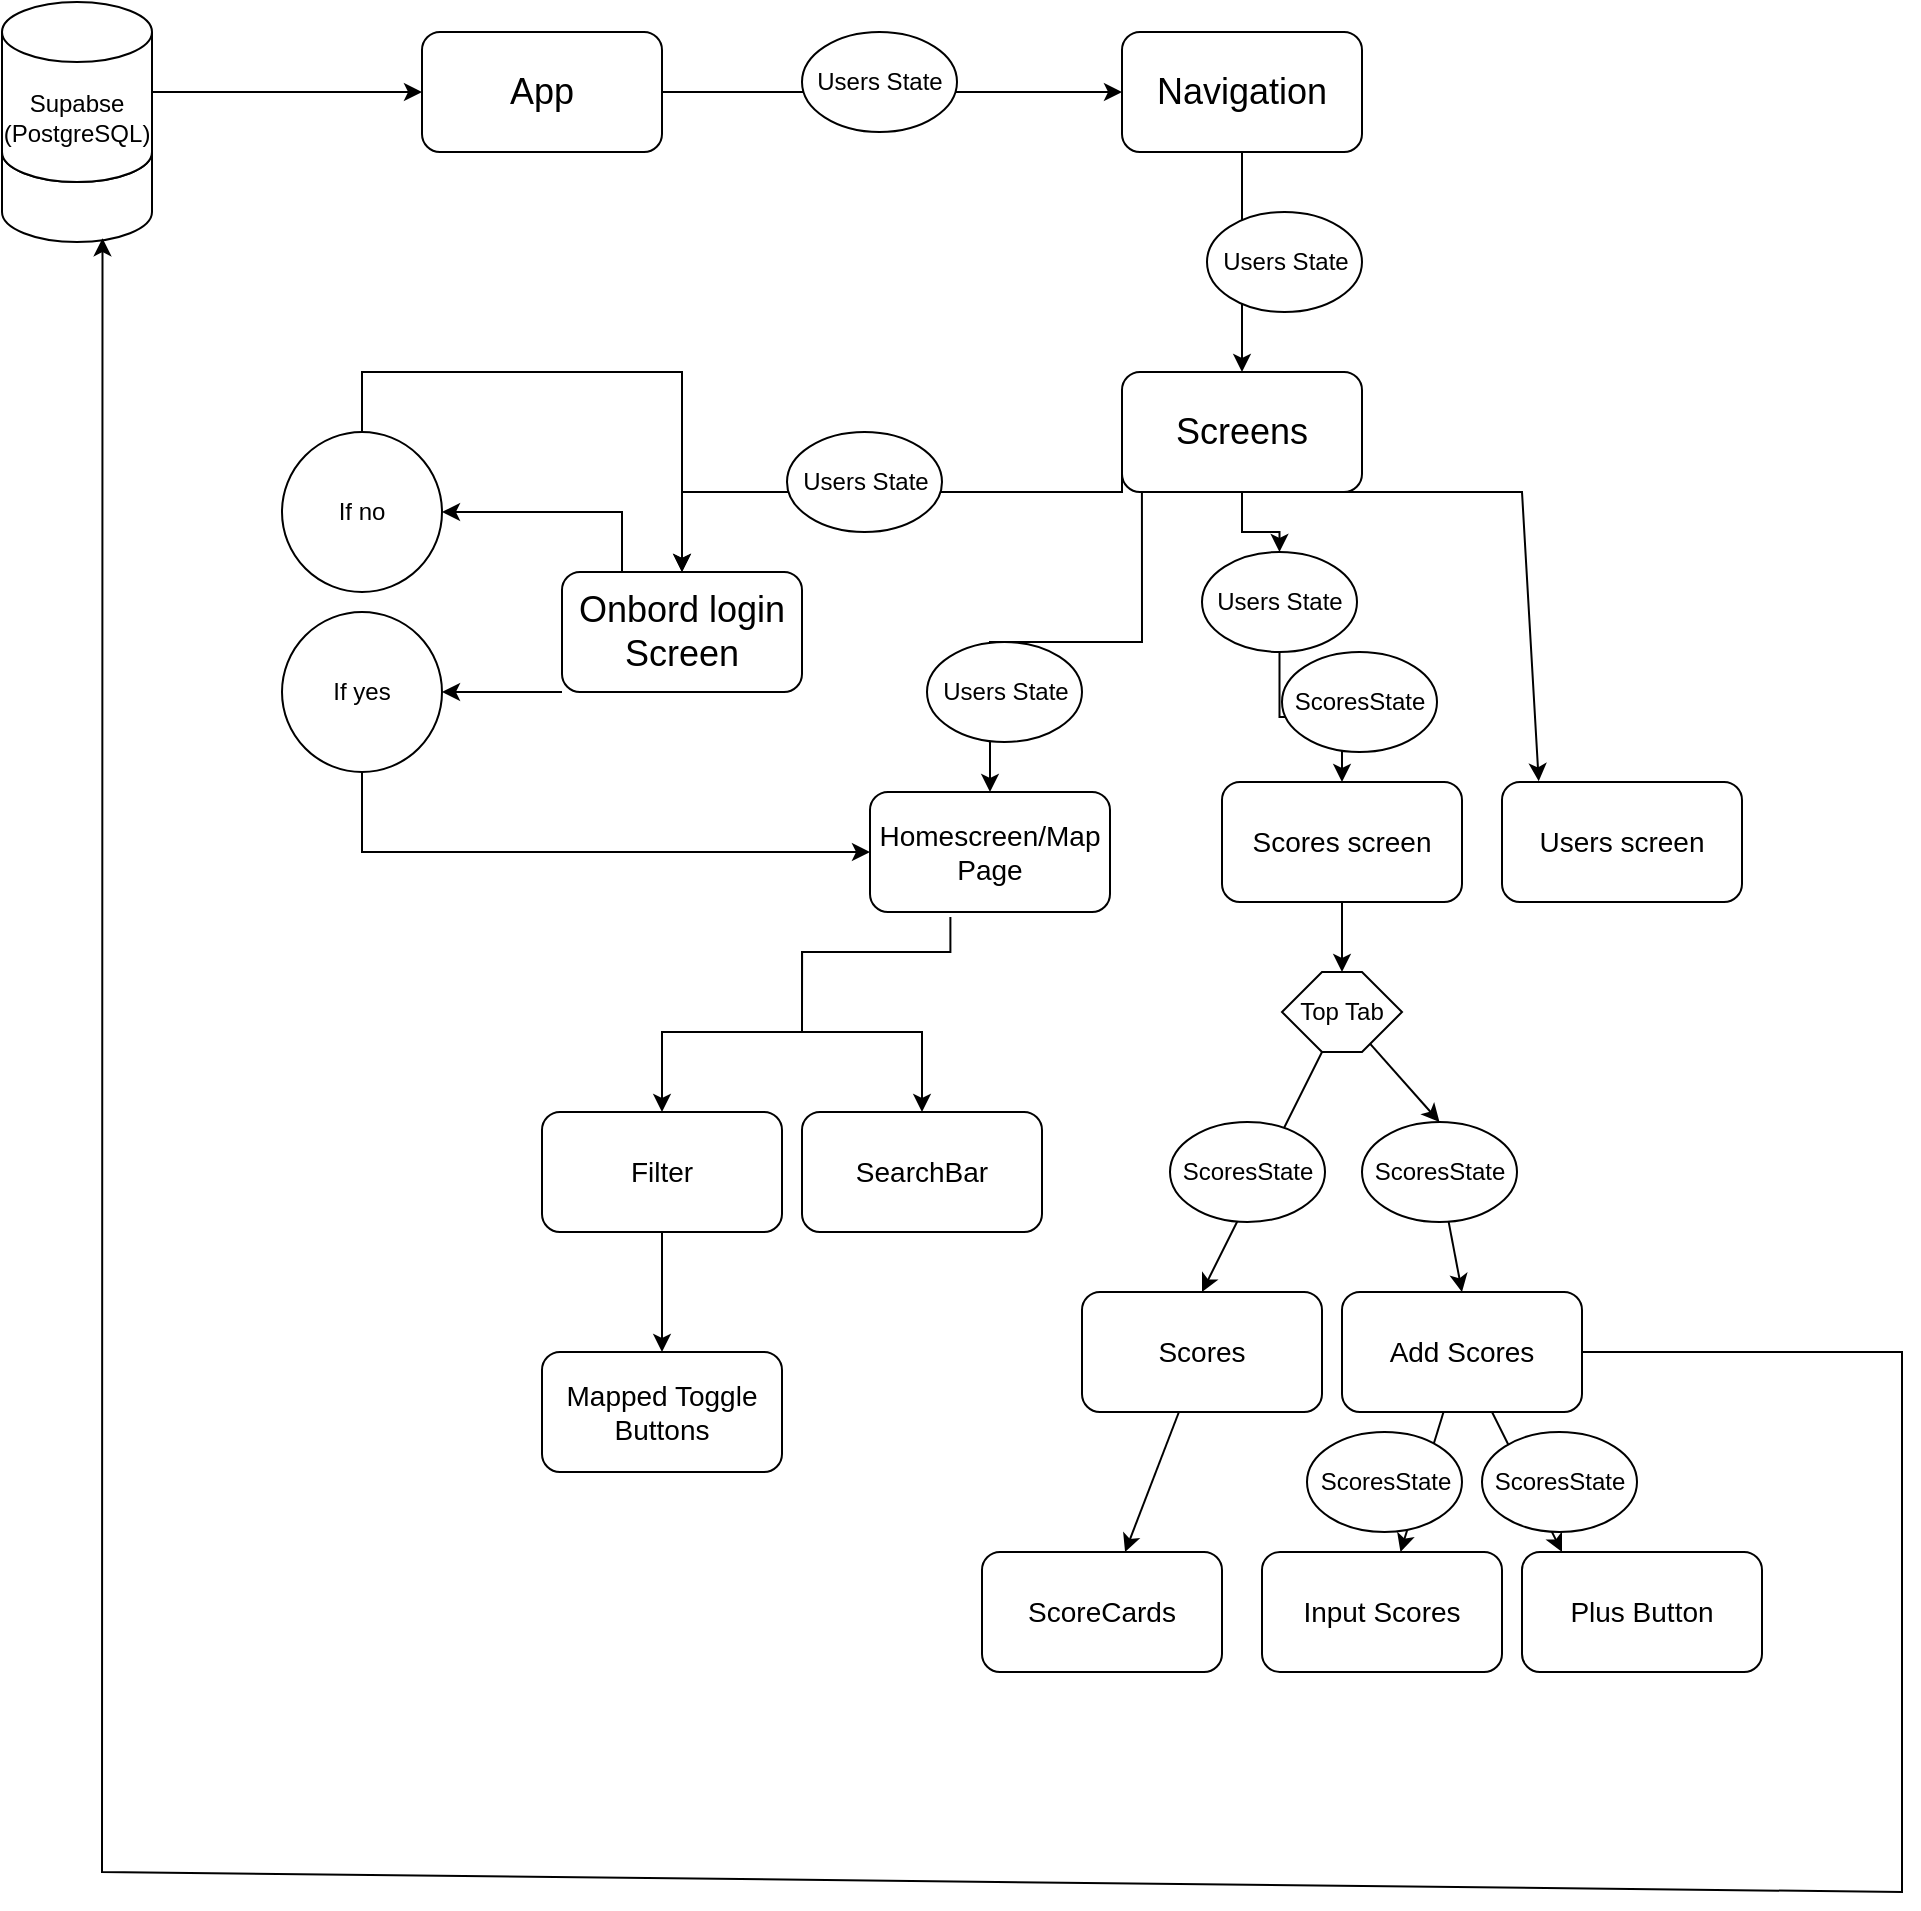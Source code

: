 <mxfile version="21.6.8" type="device">
  <diagram id="C5RBs43oDa-KdzZeNtuy" name="Page-1">
    <mxGraphModel dx="2876" dy="1137" grid="1" gridSize="10" guides="1" tooltips="1" connect="1" arrows="1" fold="1" page="1" pageScale="1" pageWidth="827" pageHeight="1169" math="0" shadow="0">
      <root>
        <mxCell id="WIyWlLk6GJQsqaUBKTNV-0" />
        <mxCell id="WIyWlLk6GJQsqaUBKTNV-1" parent="WIyWlLk6GJQsqaUBKTNV-0" />
        <mxCell id="rPmgqzO9JIhBTBhEzBaf-5" style="edgeStyle=orthogonalEdgeStyle;rounded=0;orthogonalLoop=1;jettySize=auto;html=1;exitX=1;exitY=0.5;exitDx=0;exitDy=0;" edge="1" parent="WIyWlLk6GJQsqaUBKTNV-1" source="rPmgqzO9JIhBTBhEzBaf-1" target="rPmgqzO9JIhBTBhEzBaf-3">
          <mxGeometry relative="1" as="geometry" />
        </mxCell>
        <mxCell id="rPmgqzO9JIhBTBhEzBaf-1" value="&lt;font style=&quot;font-size: 18px;&quot;&gt;App&lt;/font&gt;" style="rounded=1;whiteSpace=wrap;html=1;" vertex="1" parent="WIyWlLk6GJQsqaUBKTNV-1">
          <mxGeometry x="40" y="150" width="120" height="60" as="geometry" />
        </mxCell>
        <mxCell id="rPmgqzO9JIhBTBhEzBaf-6" style="edgeStyle=orthogonalEdgeStyle;rounded=0;orthogonalLoop=1;jettySize=auto;html=1;exitX=0.5;exitY=1;exitDx=0;exitDy=0;" edge="1" parent="WIyWlLk6GJQsqaUBKTNV-1" source="rPmgqzO9JIhBTBhEzBaf-3" target="rPmgqzO9JIhBTBhEzBaf-4">
          <mxGeometry relative="1" as="geometry" />
        </mxCell>
        <mxCell id="rPmgqzO9JIhBTBhEzBaf-3" value="&lt;span style=&quot;font-size: 18px;&quot;&gt;Navigation&lt;/span&gt;" style="rounded=1;whiteSpace=wrap;html=1;" vertex="1" parent="WIyWlLk6GJQsqaUBKTNV-1">
          <mxGeometry x="390" y="150" width="120" height="60" as="geometry" />
        </mxCell>
        <mxCell id="rPmgqzO9JIhBTBhEzBaf-11" style="edgeStyle=orthogonalEdgeStyle;rounded=0;orthogonalLoop=1;jettySize=auto;html=1;entryX=0.5;entryY=0;entryDx=0;entryDy=0;exitX=0;exitY=0.5;exitDx=0;exitDy=0;" edge="1" parent="WIyWlLk6GJQsqaUBKTNV-1" source="rPmgqzO9JIhBTBhEzBaf-4" target="rPmgqzO9JIhBTBhEzBaf-9">
          <mxGeometry relative="1" as="geometry">
            <Array as="points">
              <mxPoint x="390" y="380" />
              <mxPoint x="170" y="380" />
            </Array>
          </mxGeometry>
        </mxCell>
        <mxCell id="rPmgqzO9JIhBTBhEzBaf-13" style="edgeStyle=orthogonalEdgeStyle;rounded=0;orthogonalLoop=1;jettySize=auto;html=1;exitX=0.083;exitY=1;exitDx=0;exitDy=0;exitPerimeter=0;" edge="1" parent="WIyWlLk6GJQsqaUBKTNV-1" source="rPmgqzO9JIhBTBhEzBaf-4" target="rPmgqzO9JIhBTBhEzBaf-12">
          <mxGeometry relative="1" as="geometry" />
        </mxCell>
        <mxCell id="rPmgqzO9JIhBTBhEzBaf-24" style="edgeStyle=orthogonalEdgeStyle;rounded=0;orthogonalLoop=1;jettySize=auto;html=1;" edge="1" parent="WIyWlLk6GJQsqaUBKTNV-1" source="rPmgqzO9JIhBTBhEzBaf-77" target="rPmgqzO9JIhBTBhEzBaf-23">
          <mxGeometry relative="1" as="geometry" />
        </mxCell>
        <mxCell id="rPmgqzO9JIhBTBhEzBaf-63" style="edgeStyle=none;rounded=0;orthogonalLoop=1;jettySize=auto;html=1;entryX=0.153;entryY=-0.006;entryDx=0;entryDy=0;entryPerimeter=0;exitX=0.75;exitY=1;exitDx=0;exitDy=0;" edge="1" parent="WIyWlLk6GJQsqaUBKTNV-1" source="rPmgqzO9JIhBTBhEzBaf-4" target="rPmgqzO9JIhBTBhEzBaf-62">
          <mxGeometry relative="1" as="geometry">
            <mxPoint x="730" y="360" as="targetPoint" />
            <Array as="points">
              <mxPoint x="590" y="380" />
            </Array>
          </mxGeometry>
        </mxCell>
        <mxCell id="rPmgqzO9JIhBTBhEzBaf-4" value="&lt;span style=&quot;font-size: 18px;&quot;&gt;Screens&lt;/span&gt;" style="rounded=1;whiteSpace=wrap;html=1;" vertex="1" parent="WIyWlLk6GJQsqaUBKTNV-1">
          <mxGeometry x="390" y="320" width="120" height="60" as="geometry" />
        </mxCell>
        <mxCell id="rPmgqzO9JIhBTBhEzBaf-68" style="edgeStyle=none;rounded=0;orthogonalLoop=1;jettySize=auto;html=1;entryX=1;entryY=0.5;entryDx=0;entryDy=0;exitX=0;exitY=1;exitDx=0;exitDy=0;" edge="1" parent="WIyWlLk6GJQsqaUBKTNV-1" source="rPmgqzO9JIhBTBhEzBaf-9" target="rPmgqzO9JIhBTBhEzBaf-67">
          <mxGeometry relative="1" as="geometry" />
        </mxCell>
        <mxCell id="rPmgqzO9JIhBTBhEzBaf-71" style="edgeStyle=none;rounded=0;orthogonalLoop=1;jettySize=auto;html=1;exitX=0.25;exitY=0;exitDx=0;exitDy=0;" edge="1" parent="WIyWlLk6GJQsqaUBKTNV-1" source="rPmgqzO9JIhBTBhEzBaf-9" target="rPmgqzO9JIhBTBhEzBaf-70">
          <mxGeometry relative="1" as="geometry">
            <Array as="points">
              <mxPoint x="140" y="390" />
            </Array>
          </mxGeometry>
        </mxCell>
        <mxCell id="rPmgqzO9JIhBTBhEzBaf-9" value="&lt;span style=&quot;font-size: 18px;&quot;&gt;Onbord login Screen&lt;/span&gt;" style="rounded=1;whiteSpace=wrap;html=1;" vertex="1" parent="WIyWlLk6GJQsqaUBKTNV-1">
          <mxGeometry x="110" y="420" width="120" height="60" as="geometry" />
        </mxCell>
        <mxCell id="rPmgqzO9JIhBTBhEzBaf-18" style="edgeStyle=orthogonalEdgeStyle;rounded=0;orthogonalLoop=1;jettySize=auto;html=1;exitX=0.335;exitY=1.041;exitDx=0;exitDy=0;exitPerimeter=0;" edge="1" parent="WIyWlLk6GJQsqaUBKTNV-1" source="rPmgqzO9JIhBTBhEzBaf-12" target="rPmgqzO9JIhBTBhEzBaf-15">
          <mxGeometry relative="1" as="geometry">
            <mxPoint x="244" y="610" as="sourcePoint" />
            <Array as="points">
              <mxPoint x="304" y="610" />
              <mxPoint x="230" y="610" />
              <mxPoint x="230" y="650" />
              <mxPoint x="290" y="650" />
            </Array>
          </mxGeometry>
        </mxCell>
        <mxCell id="rPmgqzO9JIhBTBhEzBaf-19" style="edgeStyle=orthogonalEdgeStyle;rounded=0;orthogonalLoop=1;jettySize=auto;html=1;" edge="1" parent="WIyWlLk6GJQsqaUBKTNV-1" target="rPmgqzO9JIhBTBhEzBaf-14">
          <mxGeometry relative="1" as="geometry">
            <mxPoint x="230.048" y="610" as="sourcePoint" />
            <Array as="points">
              <mxPoint x="230" y="650" />
              <mxPoint x="160" y="650" />
            </Array>
          </mxGeometry>
        </mxCell>
        <mxCell id="rPmgqzO9JIhBTBhEzBaf-12" value="&lt;font style=&quot;font-size: 14px;&quot;&gt;Homescreen/Map Page&lt;/font&gt;" style="rounded=1;whiteSpace=wrap;html=1;" vertex="1" parent="WIyWlLk6GJQsqaUBKTNV-1">
          <mxGeometry x="264" y="530" width="120" height="60" as="geometry" />
        </mxCell>
        <mxCell id="rPmgqzO9JIhBTBhEzBaf-22" style="edgeStyle=orthogonalEdgeStyle;rounded=0;orthogonalLoop=1;jettySize=auto;html=1;" edge="1" parent="WIyWlLk6GJQsqaUBKTNV-1" source="rPmgqzO9JIhBTBhEzBaf-14" target="rPmgqzO9JIhBTBhEzBaf-20">
          <mxGeometry relative="1" as="geometry" />
        </mxCell>
        <mxCell id="rPmgqzO9JIhBTBhEzBaf-14" value="&lt;font style=&quot;font-size: 14px;&quot;&gt;Filter&lt;/font&gt;" style="rounded=1;whiteSpace=wrap;html=1;" vertex="1" parent="WIyWlLk6GJQsqaUBKTNV-1">
          <mxGeometry x="100" y="690" width="120" height="60" as="geometry" />
        </mxCell>
        <mxCell id="rPmgqzO9JIhBTBhEzBaf-15" value="&lt;font style=&quot;font-size: 14px;&quot;&gt;SearchBar&lt;br&gt;&lt;/font&gt;" style="rounded=1;whiteSpace=wrap;html=1;" vertex="1" parent="WIyWlLk6GJQsqaUBKTNV-1">
          <mxGeometry x="230" y="690" width="120" height="60" as="geometry" />
        </mxCell>
        <mxCell id="rPmgqzO9JIhBTBhEzBaf-20" value="&lt;span style=&quot;font-size: 14px;&quot;&gt;Mapped Toggle Buttons&lt;/span&gt;" style="rounded=1;whiteSpace=wrap;html=1;" vertex="1" parent="WIyWlLk6GJQsqaUBKTNV-1">
          <mxGeometry x="100" y="810" width="120" height="60" as="geometry" />
        </mxCell>
        <mxCell id="rPmgqzO9JIhBTBhEzBaf-28" style="edgeStyle=orthogonalEdgeStyle;rounded=0;orthogonalLoop=1;jettySize=auto;html=1;entryX=0.5;entryY=0;entryDx=0;entryDy=0;" edge="1" parent="WIyWlLk6GJQsqaUBKTNV-1" source="rPmgqzO9JIhBTBhEzBaf-23" target="rPmgqzO9JIhBTBhEzBaf-27">
          <mxGeometry relative="1" as="geometry" />
        </mxCell>
        <mxCell id="rPmgqzO9JIhBTBhEzBaf-23" value="&lt;font style=&quot;font-size: 14px;&quot;&gt;Scores screen&lt;/font&gt;" style="rounded=1;whiteSpace=wrap;html=1;" vertex="1" parent="WIyWlLk6GJQsqaUBKTNV-1">
          <mxGeometry x="440" y="525" width="120" height="60" as="geometry" />
        </mxCell>
        <mxCell id="rPmgqzO9JIhBTBhEzBaf-38" style="edgeStyle=none;rounded=0;orthogonalLoop=1;jettySize=auto;html=1;entryX=0.5;entryY=0;entryDx=0;entryDy=0;" edge="1" parent="WIyWlLk6GJQsqaUBKTNV-1" source="rPmgqzO9JIhBTBhEzBaf-27" target="rPmgqzO9JIhBTBhEzBaf-40">
          <mxGeometry relative="1" as="geometry">
            <mxPoint x="470" y="740" as="targetPoint" />
          </mxGeometry>
        </mxCell>
        <mxCell id="rPmgqzO9JIhBTBhEzBaf-39" style="edgeStyle=none;rounded=0;orthogonalLoop=1;jettySize=auto;html=1;entryX=0.5;entryY=0;entryDx=0;entryDy=0;" edge="1" parent="WIyWlLk6GJQsqaUBKTNV-1" source="rPmgqzO9JIhBTBhEzBaf-81" target="rPmgqzO9JIhBTBhEzBaf-41">
          <mxGeometry relative="1" as="geometry">
            <mxPoint x="530" y="740" as="targetPoint" />
          </mxGeometry>
        </mxCell>
        <mxCell id="rPmgqzO9JIhBTBhEzBaf-27" value="Top Tab" style="shape=hexagon;perimeter=hexagonPerimeter2;whiteSpace=wrap;html=1;fixedSize=1;" vertex="1" parent="WIyWlLk6GJQsqaUBKTNV-1">
          <mxGeometry x="470" y="620" width="60" height="40" as="geometry" />
        </mxCell>
        <mxCell id="rPmgqzO9JIhBTBhEzBaf-29" value="" style="shape=cylinder3;whiteSpace=wrap;html=1;boundedLbl=1;backgroundOutline=1;size=15;" vertex="1" parent="WIyWlLk6GJQsqaUBKTNV-1">
          <mxGeometry x="-170" y="165" width="75" height="90" as="geometry" />
        </mxCell>
        <mxCell id="rPmgqzO9JIhBTBhEzBaf-33" value="" style="shape=cylinder3;whiteSpace=wrap;html=1;boundedLbl=1;backgroundOutline=1;size=15;" vertex="1" parent="WIyWlLk6GJQsqaUBKTNV-1">
          <mxGeometry x="-170" y="165" width="75" height="60" as="geometry" />
        </mxCell>
        <mxCell id="rPmgqzO9JIhBTBhEzBaf-37" style="edgeStyle=none;rounded=0;orthogonalLoop=1;jettySize=auto;html=1;startArrow=none;startFill=0;" edge="1" parent="WIyWlLk6GJQsqaUBKTNV-1" source="rPmgqzO9JIhBTBhEzBaf-35" target="rPmgqzO9JIhBTBhEzBaf-1">
          <mxGeometry relative="1" as="geometry" />
        </mxCell>
        <mxCell id="rPmgqzO9JIhBTBhEzBaf-35" value="Supabse (PostgreSQL)" style="shape=cylinder3;whiteSpace=wrap;html=1;boundedLbl=1;backgroundOutline=1;size=15;" vertex="1" parent="WIyWlLk6GJQsqaUBKTNV-1">
          <mxGeometry x="-170" y="135" width="75" height="90" as="geometry" />
        </mxCell>
        <mxCell id="rPmgqzO9JIhBTBhEzBaf-44" style="edgeStyle=none;rounded=0;orthogonalLoop=1;jettySize=auto;html=1;" edge="1" parent="WIyWlLk6GJQsqaUBKTNV-1" source="rPmgqzO9JIhBTBhEzBaf-40" target="rPmgqzO9JIhBTBhEzBaf-42">
          <mxGeometry relative="1" as="geometry" />
        </mxCell>
        <mxCell id="rPmgqzO9JIhBTBhEzBaf-40" value="&lt;font style=&quot;font-size: 14px;&quot;&gt;Scores&lt;/font&gt;" style="rounded=1;whiteSpace=wrap;html=1;" vertex="1" parent="WIyWlLk6GJQsqaUBKTNV-1">
          <mxGeometry x="370" y="780" width="120" height="60" as="geometry" />
        </mxCell>
        <mxCell id="rPmgqzO9JIhBTBhEzBaf-51" style="edgeStyle=none;rounded=0;orthogonalLoop=1;jettySize=auto;html=1;" edge="1" parent="WIyWlLk6GJQsqaUBKTNV-1" source="rPmgqzO9JIhBTBhEzBaf-41" target="rPmgqzO9JIhBTBhEzBaf-49">
          <mxGeometry relative="1" as="geometry" />
        </mxCell>
        <mxCell id="rPmgqzO9JIhBTBhEzBaf-52" style="edgeStyle=none;rounded=0;orthogonalLoop=1;jettySize=auto;html=1;" edge="1" parent="WIyWlLk6GJQsqaUBKTNV-1" source="rPmgqzO9JIhBTBhEzBaf-41">
          <mxGeometry relative="1" as="geometry">
            <mxPoint x="610" y="910" as="targetPoint" />
          </mxGeometry>
        </mxCell>
        <mxCell id="rPmgqzO9JIhBTBhEzBaf-57" style="edgeStyle=none;rounded=0;orthogonalLoop=1;jettySize=auto;html=1;entryX=0.67;entryY=0.979;entryDx=0;entryDy=0;entryPerimeter=0;" edge="1" parent="WIyWlLk6GJQsqaUBKTNV-1" source="rPmgqzO9JIhBTBhEzBaf-41" target="rPmgqzO9JIhBTBhEzBaf-29">
          <mxGeometry relative="1" as="geometry">
            <mxPoint x="-200" y="1060" as="targetPoint" />
            <Array as="points">
              <mxPoint x="780" y="810" />
              <mxPoint x="780" y="1080" />
              <mxPoint x="-120" y="1070" />
            </Array>
          </mxGeometry>
        </mxCell>
        <mxCell id="rPmgqzO9JIhBTBhEzBaf-41" value="&lt;font style=&quot;font-size: 14px;&quot;&gt;Add Scores&lt;/font&gt;" style="rounded=1;whiteSpace=wrap;html=1;" vertex="1" parent="WIyWlLk6GJQsqaUBKTNV-1">
          <mxGeometry x="500" y="780" width="120" height="60" as="geometry" />
        </mxCell>
        <mxCell id="rPmgqzO9JIhBTBhEzBaf-42" value="&lt;font style=&quot;font-size: 14px;&quot;&gt;ScoreCards&lt;/font&gt;" style="rounded=1;whiteSpace=wrap;html=1;" vertex="1" parent="WIyWlLk6GJQsqaUBKTNV-1">
          <mxGeometry x="320" y="910" width="120" height="60" as="geometry" />
        </mxCell>
        <mxCell id="rPmgqzO9JIhBTBhEzBaf-49" value="&lt;font style=&quot;font-size: 14px;&quot;&gt;Input Scores&lt;/font&gt;" style="rounded=1;whiteSpace=wrap;html=1;" vertex="1" parent="WIyWlLk6GJQsqaUBKTNV-1">
          <mxGeometry x="460" y="910" width="120" height="60" as="geometry" />
        </mxCell>
        <mxCell id="rPmgqzO9JIhBTBhEzBaf-53" value="&lt;font style=&quot;font-size: 14px;&quot;&gt;Plus Button&lt;/font&gt;" style="rounded=1;whiteSpace=wrap;html=1;" vertex="1" parent="WIyWlLk6GJQsqaUBKTNV-1">
          <mxGeometry x="590" y="910" width="120" height="60" as="geometry" />
        </mxCell>
        <mxCell id="rPmgqzO9JIhBTBhEzBaf-62" value="&lt;font style=&quot;font-size: 14px;&quot;&gt;Users screen&lt;/font&gt;" style="rounded=1;whiteSpace=wrap;html=1;" vertex="1" parent="WIyWlLk6GJQsqaUBKTNV-1">
          <mxGeometry x="580" y="525" width="120" height="60" as="geometry" />
        </mxCell>
        <mxCell id="rPmgqzO9JIhBTBhEzBaf-66" value="Users State" style="ellipse;whiteSpace=wrap;html=1;" vertex="1" parent="WIyWlLk6GJQsqaUBKTNV-1">
          <mxGeometry x="230" y="150" width="77.5" height="50" as="geometry" />
        </mxCell>
        <mxCell id="rPmgqzO9JIhBTBhEzBaf-69" style="edgeStyle=none;rounded=0;orthogonalLoop=1;jettySize=auto;html=1;" edge="1" parent="WIyWlLk6GJQsqaUBKTNV-1" source="rPmgqzO9JIhBTBhEzBaf-67" target="rPmgqzO9JIhBTBhEzBaf-12">
          <mxGeometry relative="1" as="geometry">
            <Array as="points">
              <mxPoint x="10" y="560" />
            </Array>
          </mxGeometry>
        </mxCell>
        <mxCell id="rPmgqzO9JIhBTBhEzBaf-67" value="If yes" style="ellipse;whiteSpace=wrap;html=1;aspect=fixed;" vertex="1" parent="WIyWlLk6GJQsqaUBKTNV-1">
          <mxGeometry x="-30" y="440" width="80" height="80" as="geometry" />
        </mxCell>
        <mxCell id="rPmgqzO9JIhBTBhEzBaf-72" style="edgeStyle=none;rounded=0;orthogonalLoop=1;jettySize=auto;html=1;entryX=0.5;entryY=0;entryDx=0;entryDy=0;" edge="1" parent="WIyWlLk6GJQsqaUBKTNV-1" source="rPmgqzO9JIhBTBhEzBaf-70" target="rPmgqzO9JIhBTBhEzBaf-9">
          <mxGeometry relative="1" as="geometry">
            <mxPoint x="170" y="390" as="targetPoint" />
            <Array as="points">
              <mxPoint x="10" y="320" />
              <mxPoint x="170" y="320" />
            </Array>
          </mxGeometry>
        </mxCell>
        <mxCell id="rPmgqzO9JIhBTBhEzBaf-70" value="If no" style="ellipse;whiteSpace=wrap;html=1;aspect=fixed;" vertex="1" parent="WIyWlLk6GJQsqaUBKTNV-1">
          <mxGeometry x="-30" y="350" width="80" height="80" as="geometry" />
        </mxCell>
        <mxCell id="rPmgqzO9JIhBTBhEzBaf-73" value="Users State" style="ellipse;whiteSpace=wrap;html=1;" vertex="1" parent="WIyWlLk6GJQsqaUBKTNV-1">
          <mxGeometry x="432.5" y="240" width="77.5" height="50" as="geometry" />
        </mxCell>
        <mxCell id="rPmgqzO9JIhBTBhEzBaf-74" value="Users State" style="ellipse;whiteSpace=wrap;html=1;" vertex="1" parent="WIyWlLk6GJQsqaUBKTNV-1">
          <mxGeometry x="222.5" y="350" width="77.5" height="50" as="geometry" />
        </mxCell>
        <mxCell id="rPmgqzO9JIhBTBhEzBaf-75" value="Users State" style="ellipse;whiteSpace=wrap;html=1;" vertex="1" parent="WIyWlLk6GJQsqaUBKTNV-1">
          <mxGeometry x="292.5" y="455" width="77.5" height="50" as="geometry" />
        </mxCell>
        <mxCell id="rPmgqzO9JIhBTBhEzBaf-80" value="ScoresState" style="ellipse;whiteSpace=wrap;html=1;" vertex="1" parent="WIyWlLk6GJQsqaUBKTNV-1">
          <mxGeometry x="470" y="460" width="77.5" height="50" as="geometry" />
        </mxCell>
        <mxCell id="rPmgqzO9JIhBTBhEzBaf-82" value="" style="edgeStyle=orthogonalEdgeStyle;rounded=0;orthogonalLoop=1;jettySize=auto;html=1;" edge="1" parent="WIyWlLk6GJQsqaUBKTNV-1" source="rPmgqzO9JIhBTBhEzBaf-4" target="rPmgqzO9JIhBTBhEzBaf-77">
          <mxGeometry relative="1" as="geometry">
            <mxPoint x="450" y="380" as="sourcePoint" />
            <mxPoint x="500" y="525" as="targetPoint" />
          </mxGeometry>
        </mxCell>
        <mxCell id="rPmgqzO9JIhBTBhEzBaf-77" value="Users State" style="ellipse;whiteSpace=wrap;html=1;" vertex="1" parent="WIyWlLk6GJQsqaUBKTNV-1">
          <mxGeometry x="430" y="410" width="77.5" height="50" as="geometry" />
        </mxCell>
        <mxCell id="rPmgqzO9JIhBTBhEzBaf-83" value="" style="edgeStyle=none;rounded=0;orthogonalLoop=1;jettySize=auto;html=1;entryX=0.5;entryY=0;entryDx=0;entryDy=0;" edge="1" parent="WIyWlLk6GJQsqaUBKTNV-1" source="rPmgqzO9JIhBTBhEzBaf-27" target="rPmgqzO9JIhBTBhEzBaf-81">
          <mxGeometry relative="1" as="geometry">
            <mxPoint x="560" y="780" as="targetPoint" />
            <mxPoint x="509" y="660" as="sourcePoint" />
          </mxGeometry>
        </mxCell>
        <mxCell id="rPmgqzO9JIhBTBhEzBaf-81" value="ScoresState" style="ellipse;whiteSpace=wrap;html=1;" vertex="1" parent="WIyWlLk6GJQsqaUBKTNV-1">
          <mxGeometry x="510" y="695" width="77.5" height="50" as="geometry" />
        </mxCell>
        <mxCell id="rPmgqzO9JIhBTBhEzBaf-84" value="ScoresState" style="ellipse;whiteSpace=wrap;html=1;" vertex="1" parent="WIyWlLk6GJQsqaUBKTNV-1">
          <mxGeometry x="414" y="695" width="77.5" height="50" as="geometry" />
        </mxCell>
        <mxCell id="rPmgqzO9JIhBTBhEzBaf-85" value="ScoresState" style="ellipse;whiteSpace=wrap;html=1;" vertex="1" parent="WIyWlLk6GJQsqaUBKTNV-1">
          <mxGeometry x="570" y="850" width="77.5" height="50" as="geometry" />
        </mxCell>
        <mxCell id="rPmgqzO9JIhBTBhEzBaf-86" value="ScoresState" style="ellipse;whiteSpace=wrap;html=1;" vertex="1" parent="WIyWlLk6GJQsqaUBKTNV-1">
          <mxGeometry x="482.5" y="850" width="77.5" height="50" as="geometry" />
        </mxCell>
      </root>
    </mxGraphModel>
  </diagram>
</mxfile>

